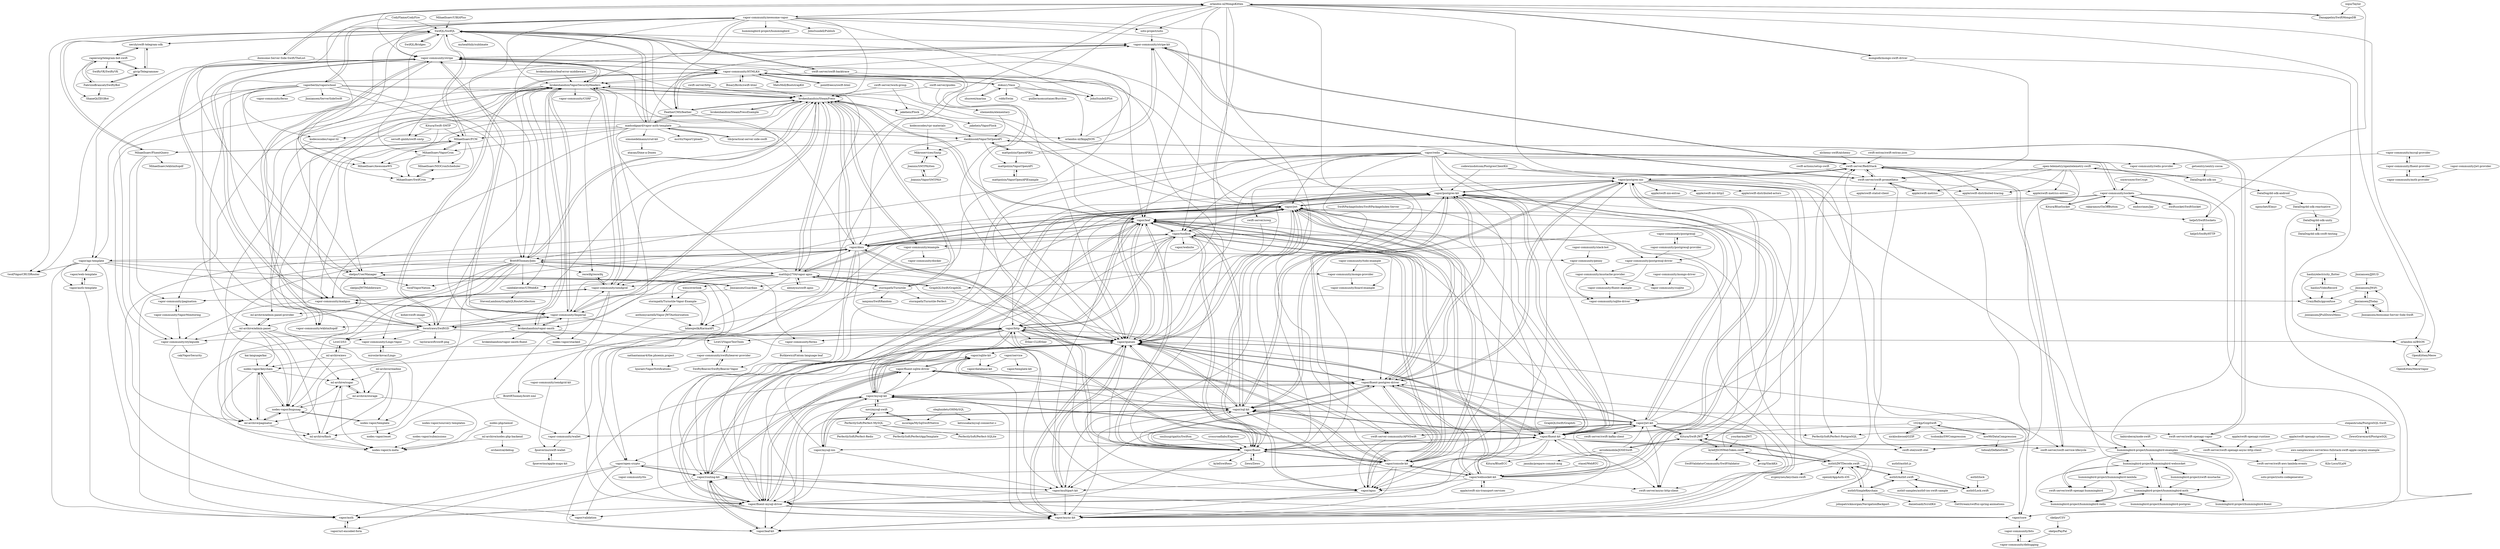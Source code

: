 digraph G {
"MihaelIsaev/UIKitPlus" -> "SwifQL/SwifQL" ["e"=1]
"vapor-community/HTMLKit" -> "MatsMoll/BootstrapKit"
"vapor-community/HTMLKit" -> "vapor-community/stripe"
"vapor-community/HTMLKit" -> "pointfreeco/swift-html" ["e"=1]
"vapor-community/HTMLKit" -> "BinaryBirds/swift-html" ["e"=1]
"vapor-community/HTMLKit" -> "JohnSundell/Plot" ["e"=1]
"vapor-community/HTMLKit" -> "sliemeobn/elementary" ["e"=1]
"vapor-community/HTMLKit" -> "SwifQL/SwifQL"
"vapor-community/HTMLKit" -> "FeatherCMS/feather" ["e"=1]
"vapor-community/HTMLKit" -> "twostraws/SwiftGD"
"vapor-community/HTMLKit" -> "swift-server-community/APNSwift" ["e"=1]
"vapor-community/HTMLKit" -> "vapor-community/stripe-kit"
"vapor-community/HTMLKit" -> "vapor/leaf"
"vapor-community/HTMLKit" -> "vapor-community/mailgun"
"vapor-community/HTMLKit" -> "dokun1/Vaux"
"vapor-community/HTMLKit" -> "brokenhandsio/VaporSecurityHeaders"
"Kitura/Swift-JWT" -> "kylef/JSONWebToken.swift"
"Kitura/Swift-JWT" -> "auth0/JWTDecode.swift"
"Kitura/Swift-JWT" -> "vapor/jwt-kit"
"Kitura/Swift-JWT" -> "vapor/jwt"
"Kitura/Swift-JWT" -> "airsidemobile/JOSESwift"
"givip/Telegrammer" -> "rapierorg/telegram-bot-swift"
"givip/Telegrammer" -> "FabrizioBrancati/SwiftyBot"
"givip/Telegrammer" -> "nerzh/swift-telegram-sdk"
"auth0/auth0.js" -> "auth0/Auth0.swift" ["e"=1]
"vapor/postgres-nio" -> "vapor/postgres-kit"
"vapor/postgres-nio" -> "vapor/sql-kit"
"vapor/postgres-nio" -> "vapor/fluent-kit"
"vapor/postgres-nio" -> "vapor/fluent-postgres-driver"
"vapor/postgres-nio" -> "swift-server/RediStack"
"vapor/postgres-nio" -> "vapor/queues"
"vapor/postgres-nio" -> "swift-server/async-http-client" ["e"=1]
"vapor/postgres-nio" -> "swift-server/swift-service-lifecycle" ["e"=1]
"vapor/postgres-nio" -> "vapor/async-kit"
"vapor/postgres-nio" -> "apple/swift-nio-extras" ["e"=1]
"vapor/postgres-nio" -> "apple/swift-nio-http2" ["e"=1]
"vapor/postgres-nio" -> "apple/swift-distributed-tracing" ["e"=1]
"vapor/postgres-nio" -> "swift-server/sswg" ["e"=1]
"vapor/postgres-nio" -> "hummingbird-project/hummingbird-examples"
"vapor/postgres-nio" -> "apple/swift-distributed-actors" ["e"=1]
"vaporberlin/vaporschool" -> "vapor-community/awesome-vapor"
"vaporberlin/vaporschool" -> "kodecocodes/vapor-til"
"vaporberlin/vaporschool" -> "brokenhandsio/SteamPress"
"vaporberlin/vaporschool" -> "BrettRToomey/Jobs"
"vaporberlin/vaporschool" -> "vapor-community/styleguide"
"vaporberlin/vaporschool" -> "skelpo/UserManager"
"vaporberlin/vaporschool" -> "vapor-community/ferno"
"vaporberlin/vaporschool" -> "ml-archive/admin-panel"
"vaporberlin/vaporschool" -> "brokenhandsio/vapor-oauth"
"vaporberlin/vaporschool" -> "vapor/leaf"
"vaporberlin/vaporschool" -> "Jinxiansen/ServerSideSwift" ["e"=1]
"vaporberlin/vaporschool" -> "vapor/api-template"
"pointfreeco/swift-html" -> "vapor-community/HTMLKit" ["e"=1]
"airsidemobile/JOSESwift" -> "Kitura/Swift-JWT"
"airsidemobile/JOSESwift" -> "janniks/prepare-commit-msg"
"airsidemobile/JOSESwift" -> "vapor/jwt-kit"
"airsidemobile/JOSESwift" -> "Kitura/BlueECC" ["e"=1]
"vapor-community/awesome-vapor" -> "vaporberlin/vaporschool"
"vapor-community/awesome-vapor" -> "brokenhandsio/SteamPress"
"vapor-community/awesome-vapor" -> "vapor/fluent"
"vapor-community/awesome-vapor" -> "orlandos-nl/MongoKitten"
"vapor-community/awesome-vapor" -> "soto-project/soto" ["e"=1]
"vapor-community/awesome-vapor" -> "FeatherCMS/feather" ["e"=1]
"vapor-community/awesome-vapor" -> "JohnSundell/Plot" ["e"=1]
"vapor-community/awesome-vapor" -> "hummingbird-project/hummingbird" ["e"=1]
"vapor-community/awesome-vapor" -> "JohnSundell/Publish" ["e"=1]
"vapor-community/awesome-vapor" -> "brokenhandsio/VaporSecurityHeaders"
"vapor-community/awesome-vapor" -> "skelpo/UserManager"
"vapor-community/awesome-vapor" -> "vapor-community/stripe"
"vapor-community/awesome-vapor" -> "twostraws/SwiftGD"
"vapor-community/awesome-vapor" -> "BrettRToomey/Jobs"
"vapor-community/awesome-vapor" -> "vapor/leaf"
"swift-server-community/APNSwift" -> "vapor/apns" ["e"=1]
"swift-server-community/APNSwift" -> "vapor/jwt-kit" ["e"=1]
"yourkarma/JWT" -> "kylef/JSONWebToken.swift"
"apple/swift-metrics" -> "swift-server/swift-prometheus" ["e"=1]
"zhuowei/marina" -> "dokun1/Vaux"
"dokun1/Vaux" -> "zhuowei/marina"
"dokun1/Vaux" -> "robb/Swim" ["e"=1]
"dokun1/Vaux" -> "vapor-community/HTMLKit"
"dokun1/Vaux" -> "orlandos-nl/IkigaJSON" ["e"=1]
"dokun1/Vaux" -> "JohnSundell/Plot" ["e"=1]
"dokun1/Vaux" -> "guillermomuntaner/Burritos" ["e"=1]
"apple/swift-nio-transport-services" -> "vapor/websocket-kit" ["e"=1]
"MihaelIsaev/AwesomeWS" -> "MihaelIsaev/SwifCron"
"vapor/fluent-kit" -> "vapor/fluent-postgres-driver"
"vapor/fluent-kit" -> "vapor/sql-kit"
"vapor/fluent-kit" -> "vapor/postgres-nio"
"vapor/fluent-kit" -> "vapor/queues"
"vapor/fluent-kit" -> "vapor/postgres-kit"
"vapor/fluent-kit" -> "vapor/async-kit"
"vapor/fluent-kit" -> "vapor/fluent"
"vapor/fluent-kit" -> "vapor/jwt-kit"
"vapor/fluent-kit" -> "vapor/mysql-nio"
"vapor/fluent-kit" -> "swift-otel/swift-otel" ["e"=1]
"vapor/fluent-kit" -> "vapor/fluent-mysql-driver"
"vapor/fluent-kit" -> "swift-server/swift-service-lifecycle" ["e"=1]
"vapor/fluent-kit" -> "vapor/multipart-kit"
"vapor/fluent-kit" -> "vapor/apns"
"vapor/fluent-kit" -> "hummingbird-project/hummingbird-examples"
"vapor/mysql-nio" -> "vapor/mysql-kit"
"vapor/mysql-nio" -> "vapor/fluent-mysql-driver"
"vapor/mysql-nio" -> "vapor/fluent-kit"
"vapor/mysql-nio" -> "vapor/sql-kit"
"vapor/mysql-nio" -> "vapor/multipart-kit"
"vapor/mysql-nio" -> "vapor/queues"
"CodyFlame/CodyFire" -> "MihaelIsaev/AwesomeWS" ["e"=1]
"CodyFlame/CodyFire" -> "SwifQL/SwifQL" ["e"=1]
"swift-server/sswg" -> "vapor/queues" ["e"=1]
"codewinsdotcom/PostgresClientKit" -> "vapor/postgres-nio"
"codewinsdotcom/PostgresClientKit" -> "vapor/postgres-kit"
"codewinsdotcom/PostgresClientKit" -> "PerfectlySoft/Perfect-PostgreSQL"
"mongodb/mongo-swift-driver" -> "orlandos-nl/MongoKitten" ["e"=1]
"mongodb/mongo-swift-driver" -> "orlandos-nl/BSON" ["e"=1]
"mongodb/mongo-swift-driver" -> "swift-server/swift-prometheus" ["e"=1]
"vapor-community/mailgun" -> "vapor-community/sendgrid"
"vapor-community/mailgun" -> "vapor-community/stripe"
"vapor-community/mailgun" -> "vapor-community/styleguide"
"vapor-community/mailgun" -> "vapor-community/Imperial"
"SwifQL/SwifQL" -> "SwifQL/Bridges"
"SwifQL/SwifQL" -> "MihaelIsaev/FluentQuery"
"SwifQL/SwifQL" -> "MihaelIsaev/FCM"
"SwifQL/SwifQL" -> "swift-server/swift-backtrace" ["e"=1]
"SwifQL/SwifQL" -> "MihaelIsaev/AwesomeWS"
"SwifQL/SwifQL" -> "MihaelIsaev/SwifCron"
"SwifQL/SwifQL" -> "vapor-community/stripe-kit"
"SwifQL/SwifQL" -> "MihaelIsaev/VaporCron"
"SwifQL/SwifQL" -> "madsodgaard/vapor-auth-template"
"SwifQL/SwifQL" -> "vapor/queues"
"SwifQL/SwifQL" -> "brokenhandsio/VaporSecurityHeaders"
"SwifQL/SwifQL" -> "myhealthily/sublimate"
"SwifQL/SwifQL" -> "twof/VaporCRUDRouter"
"SwifQL/SwifQL" -> "nerzh/swift-telegram-sdk"
"miroslavkovac/Lingo" -> "vapor-community/Lingo-Vapor"
"mattpolzin/OpenAPIKit" -> "mattpolzin/VaporOpenAPI" ["e"=1]
"mattpolzin/OpenAPIKit" -> "dankinsoid/VaporToOpenAPI" ["e"=1]
"mattpolzin/OpenAPIKit" -> "vapor-community/stripe-kit" ["e"=1]
"mattpolzin/OpenAPIKit" -> "swift-server/RediStack" ["e"=1]
"swift-server/swift-prometheus" -> "swift-otel/swift-otel" ["e"=1]
"swift-server/swift-prometheus" -> "apple/swift-metrics-extras" ["e"=1]
"swift-server/swift-prometheus" -> "swift-server/RediStack"
"swift-server/swift-prometheus" -> "apple/swift-metrics" ["e"=1]
"swift-server/swift-prometheus" -> "apple/swift-statsd-client" ["e"=1]
"swift-server/swift-prometheus" -> "vapor-community/stripe-kit"
"vapor/leaf-kit" -> "vapor/async-kit"
"vapor/leaf-kit" -> "vapor/routing-kit"
"vapor/websocket-kit" -> "vapor/queues"
"vapor/websocket-kit" -> "vapor/postgres-kit"
"vapor/websocket-kit" -> "vapor/fluent-postgres-driver"
"vapor/websocket-kit" -> "apple/swift-nio-transport-services" ["e"=1]
"vapor/websocket-kit" -> "vapor/sql-kit"
"vapor/websocket-kit" -> "vapor/leaf"
"vapor/websocket-kit" -> "vapor/fluent-kit"
"vapor/websocket-kit" -> "vapor/postgres-nio"
"vapor/websocket-kit" -> "vapor/apns"
"vapor/websocket-kit" -> "swift-server/RediStack"
"vapor/websocket-kit" -> "vapor/console-kit"
"vapor/websocket-kit" -> "swift-server/async-http-client" ["e"=1]
"vapor/websocket-kit" -> "vapor/fluent-mysql-driver"
"MihaelIsaev/FluentQuery" -> "SwifQL/SwifQL"
"MihaelIsaev/FluentQuery" -> "vapor-community/pagination"
"MihaelIsaev/FluentQuery" -> "vapor-community/styleguide"
"MihaelIsaev/FluentQuery" -> "MihaelIsaev/wkhtmltopdf"
"MihaelIsaev/FluentQuery" -> "MihaelIsaev/FCM"
"vapor-community/styleguide" -> "cak/VaporSecurity"
"vapor-community/styleguide" -> "ml-archive/flash"
"swift-server/RediStack" -> "swift-server/swift-prometheus"
"swift-server/RediStack" -> "vapor-community/stripe-kit"
"swift-server/RediStack" -> "swift-otel/swift-otel" ["e"=1]
"swift-server/RediStack" -> "hummingbird-project/hummingbird-examples"
"swift-server/RediStack" -> "vapor/postgres-nio"
"swift-server/RediStack" -> "swift-server/swift-service-lifecycle" ["e"=1]
"swift-server/RediStack" -> "vapor/queues"
"swift-server/RediStack" -> "hummingbird-project/hummingbird-websocket"
"swift-server/RediStack" -> "apple/swift-distributed-tracing" ["e"=1]
"auth0/Lock.swift" -> "auth0/Auth0.swift"
"vapor-community/Lingo-Vapor" -> "miroslavkovac/Lingo"
"vapor-community/stripe-kit" -> "vapor-community/stripe"
"vapor-community/stripe-kit" -> "swift-server/RediStack"
"vapor-community/stripe-kit" -> "swift-server/swift-prometheus"
"vapor-community/stripe-kit" -> "vapor/apns"
"vapor-community/stripe-kit" -> "sersoft-gmbh/swift-smtp"
"orlandos-nl/IkigaJSON" -> "vapor-community/stripe-kit" ["e"=1]
"orlandos-nl/IkigaJSON" -> "SwifQL/SwifQL" ["e"=1]
"MihaelIsaev/FCM" -> "MihaelIsaev/VaporCron"
"MihaelIsaev/FCM" -> "SwifQL/SwifQL"
"MihaelIsaev/FCM" -> "MihaelIsaev/NIOCronScheduler"
"MihaelIsaev/FCM" -> "MihaelIsaev/SwifCron"
"MihaelIsaev/FCM" -> "MihaelIsaev/AwesomeWS"
"MihaelIsaev/FCM" -> "MihaelIsaev/FluentQuery"
"vapor/fluent-postgres-driver" -> "vapor/postgres-kit"
"vapor/fluent-postgres-driver" -> "vapor/fluent-kit"
"vapor/fluent-postgres-driver" -> "vapor/queues"
"vapor/fluent-postgres-driver" -> "vapor/sql-kit"
"vapor/fluent-postgres-driver" -> "vapor/postgres-nio"
"vapor/fluent-postgres-driver" -> "vapor/fluent-sqlite-driver"
"vapor/fluent-postgres-driver" -> "vapor/async-kit"
"vapor/fluent-postgres-driver" -> "vapor/apns"
"vapor/fluent-postgres-driver" -> "vapor/fluent-mysql-driver"
"vapor/fluent-postgres-driver" -> "vapor/fluent"
"vapor/fluent-postgres-driver" -> "vapor/sqlite-kit"
"vapor/fluent-postgres-driver" -> "vapor/mysql-kit"
"vapor/fluent-postgres-driver" -> "vapor/leaf"
"vapor/fluent-postgres-driver" -> "vapor/jwt"
"vapor/fluent-postgres-driver" -> "vapor/websocket-kit"
"vapor/sql-kit" -> "vapor/fluent-kit"
"vapor/sql-kit" -> "vapor/postgres-kit"
"vapor/sql-kit" -> "vapor/postgres-nio"
"vapor/sql-kit" -> "vapor/fluent-postgres-driver"
"vapor/sql-kit" -> "vapor/sqlite-kit"
"vapor/sql-kit" -> "vapor/queues"
"vapor/sql-kit" -> "vapor/mysql-kit"
"vapor/sql-kit" -> "vapor/fluent-sqlite-driver"
"vapor/sql-kit" -> "vapor/mysql-nio"
"vapor/sql-kit" -> "vapor/fluent-mysql-driver"
"vapor/sql-kit" -> "swift-server/async-http-client" ["e"=1]
"vapor/sql-kit" -> "vapor/multipart-kit"
"vapor/sql-kit" -> "vapor/jwt-kit"
"vapor/sql-kit" -> "vapor/async-kit"
"vapor/sql-kit" -> "vapor/leaf"
"kodecocodes/vapor-til" -> "brokenhandsio/VaporSecurityHeaders"
"kodecocodes/vapor-til" -> "vapor-community/wkhtmltopdf"
"vapor/apns" -> "vapor/queues"
"vapor/apns" -> "vapor/async-kit"
"vapor/apns" -> "vapor/fluent-postgres-driver"
"swift-server/swift-backtrace" -> "SwifQL/SwifQL" ["e"=1]
"swift-server/swift-backtrace" -> "vapor/apns" ["e"=1]
"swift-server/swift-backtrace" -> "vapor/queues" ["e"=1]
"swift-server/swift-backtrace" -> "brokenhandsio/VaporSecurityHeaders" ["e"=1]
"vapor/postgres-kit" -> "vapor/postgres-nio"
"vapor/postgres-kit" -> "vapor/fluent-postgres-driver"
"vapor/postgres-kit" -> "vapor/sql-kit"
"vapor/postgres-kit" -> "vapor/fluent-kit"
"vapor/postgres-kit" -> "vapor/queues"
"vapor/postgres-kit" -> "vapor/fluent-mysql-driver"
"vapor/postgres-kit" -> "vapor/async-kit"
"vapor/postgres-kit" -> "vapor/apns"
"vapor/postgres-kit" -> "vapor/mysql-kit"
"vapor/postgres-kit" -> "vapor/multipart-kit"
"vapor/postgres-kit" -> "vapor/websocket-kit"
"vapor/postgres-kit" -> "vapor/jwt"
"LiveUI/VaporTestTools" -> "vapor-community/swiftybeaver-provider"
"vapor-community/Imperial" -> "brokenhandsio/VaporSecurityHeaders"
"vapor-community/Imperial" -> "brokenhandsio/vapor-oauth"
"vapor-community/Imperial" -> "vapor-community/mailgun"
"vapor-community/Imperial" -> "twostraws/SwiftGD"
"vapor-community/Imperial" -> "vapor-community/wallet"
"vapor-community/Imperial" -> "vapor-community/stripe"
"vapor-community/Imperial" -> "vapor-community/sendgrid"
"vapor-community/Imperial" -> "vapor-community/wkhtmltopdf"
"vapor-community/Imperial" -> "vapor/apns"
"vapor-community/Imperial" -> "brokenhandsio/SteamPress"
"nodes-vapor/sourcery-templates" -> "nodes-vapor/submissions"
"nodes-vapor/submissions" -> "nodes-vapor/n-meta"
"vapor/async-kit" -> "vapor/routing-kit"
"vapor/async-kit" -> "vapor/queues"
"vapor/async-kit" -> "vapor/leaf-kit"
"nathantannar4/the.phoenix.project" -> "hjuraev/VaporNotifications"
"vapor/queues" -> "vapor/async-kit"
"vapor/queues" -> "vapor/apns"
"vapor/queues" -> "vapor/fluent-postgres-driver"
"vapor/queues" -> "vapor/fluent-kit"
"vapor/queues" -> "vapor/fluent-mysql-driver"
"vapor/queues" -> "vapor/postgres-kit"
"vapor/queues" -> "vapor/routing-kit"
"vapor/queues" -> "vapor/leaf-kit"
"vapor/queues" -> "vapor/sql-kit"
"vapor/queues" -> "vapor/multipart-kit"
"vapor/queues" -> "vapor/leaf"
"vapor/queues" -> "vapor/jwt"
"vapor/queues" -> "vapor/http"
"vapor/queues" -> "vapor/jwt-kit"
"vapor/queues" -> "vapor/sqlite-kit"
"brokenhandsio/leaf-error-middleware" -> "brokenhandsio/VaporSecurityHeaders"
"Mikroservices/Smtp" -> "Joannis/SMTPKitten"
"MihaelIsaev/SwifCron" -> "MihaelIsaev/NIOCronScheduler"
"MihaelIsaev/NIOCronScheduler" -> "MihaelIsaev/SwifCron"
"MihaelIsaev/VaporCron" -> "MihaelIsaev/NIOCronScheduler"
"MihaelIsaev/VaporCron" -> "MihaelIsaev/SwifCron"
"MihaelIsaev/VaporCron" -> "MihaelIsaev/FCM"
"MihaelIsaev/VaporCron" -> "MihaelIsaev/AwesomeWS"
"skelpo/CSV" -> "skelpo/PayPal"
"vapor/fluent-sqlite-driver" -> "vapor/sqlite-kit"
"vapor/fluent-sqlite-driver" -> "vapor/fluent-mysql-driver"
"vapor/fluent-sqlite-driver" -> "vapor/async-kit"
"vapor/fluent-sqlite-driver" -> "vapor/fluent-postgres-driver"
"vapor/fluent-sqlite-driver" -> "vapor/routing-kit"
"vapor/fluent-sqlite-driver" -> "vapor/leaf-kit"
"vapor-community/pagination" -> "vapor-community/VaporMonitoring"
"Jinxiansen/Guardian" -> "skelpo/UserManager"
"Jinxiansen/Guardian" -> "vapor-community/pagination"
"Jinxiansen/Guardian" -> "CrazyBalls/ggconfuse"
"vapor-community/VaporMonitoring" -> "vapor-community/styleguide"
"vapor-community/VaporMonitoring" -> "vapor-community/pagination"
"skelpo/PayPal" -> "vapor-community/debugging"
"skelpo/UserManager" -> "skelpo/JWTMiddleware"
"skelpo/UserManager" -> "Jinxiansen/Guardian"
"skelpo/UserManager" -> "twof/VaporNation"
"skelpo/UserManager" -> "ml-archive/admin-panel-provider"
"vapor/url-encoded-form" -> "vapor/auth"
"tib/practical-server-side-swift" -> "madsodgaard/vapor-auth-template" ["e"=1]
"tib/practical-server-side-swift" -> "brokenhandsio/SteamPress" ["e"=1]
"auth0/SimpleKeychain" -> "auth0/JWTDecode.swift"
"auth0/SimpleKeychain" -> "johnpatrickmorgan/NavigationBackport" ["e"=1]
"auth0/SimpleKeychain" -> "auth0/Auth0.swift"
"auth0/SimpleKeychain" -> "danielsaidi/ScrollKit" ["e"=1]
"auth0/SimpleKeychain" -> "GetStream/swiftui-spring-animations" ["e"=1]
"swiftsocket/SwiftSocket" -> "vapor-community/sockets" ["e"=1]
"FeatherCMS/feather" -> "madsodgaard/vapor-auth-template" ["e"=1]
"FeatherCMS/feather" -> "brokenhandsio/SteamPress" ["e"=1]
"FeatherCMS/feather" -> "vapor-community/HTMLKit" ["e"=1]
"FeatherCMS/feather" -> "vapor-community/Imperial" ["e"=1]
"FeatherCMS/feather" -> "SwifQL/SwifQL" ["e"=1]
"swift-actions/setup-swift" -> "swift-server/swift-prometheus" ["e"=1]
"auth0/lock" -> "auth0/Lock.swift" ["e"=1]
"helje5/SwiftSockets" -> "helje5/SwiftyHTTP"
"madsodgaard/vapor-auth-template" -> "tib/practical-server-side-swift" ["e"=1]
"madsodgaard/vapor-auth-template" -> "SwifQL/SwifQL"
"madsodgaard/vapor-auth-template" -> "MihaelIsaev/FCM"
"madsodgaard/vapor-auth-template" -> "FeatherCMS/feather" ["e"=1]
"madsodgaard/vapor-auth-template" -> "brokenhandsio/vapor-oauth"
"madsodgaard/vapor-auth-template" -> "simonedelmann/crud-kit"
"madsodgaard/vapor-auth-template" -> "vapor/queues"
"madsodgaard/vapor-auth-template" -> "vapor-community/mailgun"
"madsodgaard/vapor-auth-template" -> "dankinsoid/VaporToOpenAPI"
"madsodgaard/vapor-auth-template" -> "vapor-community/stripe-kit"
"madsodgaard/vapor-auth-template" -> "kodecocodes/vapor-til"
"madsodgaard/vapor-auth-template" -> "vapor-community/stripe"
"madsodgaard/vapor-auth-template" -> "mcritz/VaporUploads"
"madsodgaard/vapor-auth-template" -> "orlandos-nl/IkigaJSON" ["e"=1]
"madsodgaard/vapor-auth-template" -> "MihaelIsaev/VaporCron"
"swift-server/swift-service-lifecycle" -> "swift-server/RediStack" ["e"=1]
"1024jp/GzipSwift" -> "mw99/DataCompression"
"1024jp/GzipSwift" -> "nicklockwood/GZIP" ["e"=1]
"1024jp/GzipSwift" -> "tsolomko/SWCompression" ["e"=1]
"1024jp/GzipSwift" -> "Kitura/Swift-JWT"
"auth0/JWTDecode.swift" -> "kylef/JSONWebToken.swift"
"auth0/JWTDecode.swift" -> "Kitura/Swift-JWT"
"auth0/JWTDecode.swift" -> "auth0/SimpleKeychain"
"auth0/JWTDecode.swift" -> "auth0/Lock.swift"
"auth0/JWTDecode.swift" -> "auth0/Auth0.swift"
"auth0/JWTDecode.swift" -> "evgenyneu/keychain-swift" ["e"=1]
"auth0/JWTDecode.swift" -> "openid/AppAuth-iOS" ["e"=1]
"kodecocodes/vpr-materials" -> "dankinsoid/VaporToOpenAPI"
"kodecocodes/vpr-materials" -> "Mikroservices/Smtp"
"izqui/Taylor" -> "Danappelxx/SwiftMongoDB" ["e"=1]
"izqui/Taylor" -> "helje5/SwiftSockets" ["e"=1]
"open-telemetry/opentelemetry-swift" -> "apple/swift-distributed-tracing" ["e"=1]
"open-telemetry/opentelemetry-swift" -> "swift-otel/swift-otel" ["e"=1]
"open-telemetry/opentelemetry-swift" -> "DataDog/dd-sdk-ios"
"open-telemetry/opentelemetry-swift" -> "apple/swift-metrics" ["e"=1]
"open-telemetry/opentelemetry-swift" -> "swift-server/swift-prometheus"
"open-telemetry/opentelemetry-swift" -> "apple/swift-metrics-extras" ["e"=1]
"vapor/jwt-kit" -> "vapor/fluent-kit"
"vapor/jwt-kit" -> "vapor/queues"
"vapor/jwt-kit" -> "vapor/jwt"
"vapor/jwt-kit" -> "vapor/multipart-kit"
"vapor/jwt-kit" -> "vapor/sql-kit"
"vapor/jwt-kit" -> "vapor/fluent-postgres-driver"
"vapor/jwt-kit" -> "Kitura/Swift-JWT"
"vapor/jwt-kit" -> "swift-server/swift-kafka-client" ["e"=1]
"vapor/jwt-kit" -> "swift-server/async-http-client" ["e"=1]
"vapor/jwt-kit" -> "vapor/async-kit"
"vapor/jwt-kit" -> "swift-server/swift-openapi-vapor"
"vapor/jwt-kit" -> "vapor-community/wallet"
"vapor/jwt-kit" -> "swift-server-community/APNSwift" ["e"=1]
"vapor/jwt-kit" -> "swift-server/RediStack"
"vapor/jwt-kit" -> "vapor/postgres-kit"
"DataDog/dd-sdk-reactnative" -> "DataDog/dd-sdk-unity"
"swift-server/guides" -> "vapor/queues" ["e"=1]
"swift-server/guides" -> "brokenhandsio/SteamPress" ["e"=1]
"haolizi/electricity_flutter" -> "haolizi/VideoRecord"
"haolizi/electricity_flutter" -> "CrazyBalls/ggconfuse"
"swift-extras/swift-extras-json" -> "swift-server/RediStack" ["e"=1]
"DataDog/dd-sdk-ios" -> "open-telemetry/opentelemetry-swift"
"DataDog/dd-sdk-ios" -> "DataDog/dd-sdk-android"
"vapor-community/wallet" -> "fpseverino/swift-wallet"
"Joannis/VaporSMTPKit" -> "Joannis/SMTPKitten"
"Joannis/VaporSMTPKit" -> "Mikroservices/Smtp"
"alchemy-swift/alchemy" -> "swift-server/RediStack" ["e"=1]
"SwiftPackageIndex/SwiftPackageIndex-Server" -> "vapor/fluent-kit" ["e"=1]
"SwiftPackageIndex/SwiftPackageIndex-Server" -> "vapor/leaf" ["e"=1]
"simonedelmann/crud-kit" -> "atacan/Dime-a-Dozen"
"DataDog/dd-sdk-android" -> "xgouchet/Elmyr"
"DataDog/dd-sdk-android" -> "DataDog/dd-sdk-reactnative"
"mattpolzin/VaporOpenAPI" -> "mattpolzin/VaporOpenAPIExample"
"SwifQL/Bridges" -> "SwifQL/SwifQL"
"Joannis/SMTPKitten" -> "Joannis/VaporSMTPKit"
"Joannis/SMTPKitten" -> "Mikroservices/Smtp"
"DataDog/dd-sdk-swift-testing" -> "DataDog/dd-sdk-unity"
"vapor-community/sendgrid-kit" -> "fpseverino/swift-wallet"
"mattpolzin/VaporOpenAPIExample" -> "mattpolzin/VaporOpenAPI"
"kabiroberai/node-swift" -> "hummingbird-project/hummingbird-examples" ["e"=1]
"kylef/JSONWebToken.swift" -> "Kitura/Swift-JWT"
"kylef/JSONWebToken.swift" -> "auth0/JWTDecode.swift"
"kylef/JSONWebToken.swift" -> "vapor/jwt"
"kylef/JSONWebToken.swift" -> "SwiftValidatorCommunity/SwiftValidator" ["e"=1]
"kylef/JSONWebToken.swift" -> "pvzig/SlackKit" ["e"=1]
"koher/swift-image" -> "twostraws/SwiftGD" ["e"=1]
"hummingbird-project/swift-mustache" -> "hummingbird-project/hummingbird-websocket"
"hummingbird-project/swift-mustache" -> "hummingbird-project/hummingbird-auth"
"stasel/WebRTC" -> "vapor/websocket-kit" ["e"=1]
"rapierorg/telegram-bot-swift" -> "givip/Telegrammer"
"rapierorg/telegram-bot-swift" -> "FabrizioBrancati/SwiftyBot"
"rapierorg/telegram-bot-swift" -> "nerzh/swift-telegram-sdk"
"rapierorg/telegram-bot-swift" -> "ShaneQi/ZEGBot"
"rapierorg/telegram-bot-swift" -> "SwiftyVK/SwiftyVK" ["e"=1]
"hummingbird-project/hummingbird-websocket" -> "hummingbird-project/hummingbird-auth"
"hummingbird-project/hummingbird-websocket" -> "hummingbird-project/swift-mustache"
"hummingbird-project/hummingbird-websocket" -> "hummingbird-project/hummingbird-redis"
"hummingbird-project/hummingbird-websocket" -> "swift-server/swift-openapi-hummingbird"
"hummingbird-project/hummingbird-websocket" -> "hummingbird-project/hummingbird-lambda"
"hummingbird-project/hummingbird-examples" -> "hummingbird-project/hummingbird-auth"
"hummingbird-project/hummingbird-examples" -> "hummingbird-project/hummingbird-lambda"
"hummingbird-project/hummingbird-examples" -> "hummingbird-project/hummingbird-websocket"
"hummingbird-project/hummingbird-examples" -> "hummingbird-project/hummingbird-fluent"
"hummingbird-project/hummingbird-examples" -> "swift-server/swift-aws-lambda-events"
"hummingbird-project/hummingbird-examples" -> "swift-server/swift-openapi-hummingbird"
"BinaryBirds/swift-html" -> "vapor-community/HTMLKit" ["e"=1]
"BinaryBirds/swift-html" -> "brokenhandsio/SteamPress" ["e"=1]
"auth0/Auth0.swift" -> "auth0/Lock.swift"
"auth0/Auth0.swift" -> "auth0/SimpleKeychain"
"auth0/Auth0.swift" -> "auth0/JWTDecode.swift"
"auth0/Auth0.swift" -> "auth0-samples/auth0-ios-swift-sample"
"aws-samples/aws-serverless-fullstack-swift-apple-carplay-example" -> "swift-server/swift-aws-lambda-events"
"aws-samples/aws-serverless-fullstack-swift-apple-carplay-example" -> "Kilo-Loco/SLaM"
"swift-server/swift-aws-lambda-events" -> "soto-project/soto-codegenerator"
"nerzh/swift-telegram-sdk" -> "rapierorg/telegram-bot-swift"
"nerzh/swift-telegram-sdk" -> "givip/Telegrammer"
"nerzh/swift-telegram-sdk" -> "SwifQL/SwifQL"
"hummingbird-project/hummingbird-redis" -> "hummingbird-project/hummingbird-auth"
"hummingbird-project/hummingbird-fluent" -> "hummingbird-project/hummingbird-auth"
"hummingbird-project/hummingbird-auth" -> "hummingbird-project/hummingbird-fluent"
"hummingbird-project/hummingbird-auth" -> "hummingbird-project/hummingbird-redis"
"hummingbird-project/hummingbird-auth" -> "hummingbird-project/hummingbird-websocket"
"hummingbird-project/hummingbird-auth" -> "hummingbird-project/hummingbird-postgres"
"hummingbird-project/hummingbird-lambda" -> "hummingbird-project/hummingbird-redis"
"hummingbird-project/hummingbird-lambda" -> "swift-server/swift-openapi-hummingbird"
"hummingbird-project/hummingbird-lambda" -> "hummingbird-project/hummingbird-auth"
"nicklockwood/GZIP" -> "1024jp/GzipSwift" ["e"=1]
"Zewo/Zewo" -> "vapor/fluent" ["e"=1]
"ZewoGraveyard/PostgreSQL" -> "stepanhruda/PostgreSQL-Swift"
"Danappelxx/SwiftMongoDB" -> "orlandos-nl/MongoKitten"
"oleghnidets/OHMySQL" -> "ketzusaka/mysql-connector-c"
"oleghnidets/OHMySQL" -> "mcorega/MySqlSwiftNative"
"dankinsoid/VaporToOpenAPI" -> "swift-server/swift-openapi-vapor"
"dankinsoid/VaporToOpenAPI" -> "mattpolzin/VaporOpenAPI"
"dankinsoid/VaporToOpenAPI" -> "Mikroservices/Smtp"
"dankinsoid/VaporToOpenAPI" -> "mattpolzin/OpenAPIKit" ["e"=1]
"dankinsoid/VaporToOpenAPI" -> "vapor-community/wallet"
"novi/mysql-swift" -> "mcorega/MySqlSwiftNative"
"novi/mysql-swift" -> "PerfectlySoft/Perfect-MySQL"
"novi/mysql-swift" -> "vapor/mysql-kit"
"vapor-community/example" -> "vapor-community/penny"
"vapor-community/example" -> "vapor-community/docker"
"vapor-community/example" -> "brokenhandsio/SteamPress"
"vapor-community/example" -> "SwiftyBeaver/SwiftyBeaver-Vapor"
"stepanhruda/PostgreSQL-Swift" -> "ZewoGraveyard/PostgreSQL"
"stepanhruda/PostgreSQL-Swift" -> "PerfectlySoft/Perfect-PostgreSQL"
"mcorega/MySqlSwiftNative" -> "novi/mysql-swift"
"nodes-php/nemid" -> "nodes-vapor/n-meta"
"nodes-php/nemid" -> "ml-archive/nodes-php-backend"
"ml-archive/nodes-php-backend" -> "nodes-vapor/n-meta"
"ml-archive/nodes-php-backend" -> "orchestral/debug"
"sauliusgrigaitis/Swifton" -> "vapor/fluent" ["e"=1]
"openid/AppAuth-iOS" -> "auth0/JWTDecode.swift" ["e"=1]
"vapor/fluent" -> "vapor/leaf"
"vapor/fluent" -> "vapor/fluent-kit"
"vapor/fluent" -> "vapor/fluent-postgres-driver"
"vapor/fluent" -> "vapor/jwt"
"vapor/fluent" -> "vapor/docs"
"vapor/fluent" -> "vapor/queues"
"vapor/fluent" -> "vapor/http"
"vapor/fluent" -> "vapor/sql-kit"
"vapor/fluent" -> "vapor/postgres-kit"
"vapor/fluent" -> "vapor/console-kit"
"vapor/fluent" -> "swift-server/async-http-client" ["e"=1]
"vapor/fluent" -> "vapor/toolbox"
"vapor/fluent" -> "Zewo/Zewo" ["e"=1]
"vapor/fluent" -> "vapor/fluent-mysql-driver"
"vapor/fluent" -> "kylef/swiftenv" ["e"=1]
"vapor/fluent-mysql-driver" -> "vapor/core"
"vapor/fluent-mysql-driver" -> "vapor/fluent-sqlite-driver"
"vapor/fluent-mysql-driver" -> "vapor/sqlite-kit"
"vapor/fluent-mysql-driver" -> "vapor/queues"
"vapor/fluent-mysql-driver" -> "vapor/mysql-kit"
"vapor/fluent-mysql-driver" -> "vapor/validation"
"vapor/fluent-mysql-driver" -> "vapor/leaf-kit"
"vapor/fluent-mysql-driver" -> "vapor/async-kit"
"vapor/fluent-mysql-driver" -> "vapor/auth"
"soyersoyer/SwCrypt" -> "vapor-community/sockets" ["e"=1]
"vapor/toolbox" -> "vapor/leaf"
"vapor/toolbox" -> "vapor/http"
"vapor/toolbox" -> "vapor/console-kit"
"vapor/toolbox" -> "vapor/jwt"
"vapor/toolbox" -> "vapor/routing-kit"
"vapor/toolbox" -> "vapor/queues"
"vapor/toolbox" -> "vapor/fluent-postgres-driver"
"vapor/toolbox" -> "vapor/docs"
"vapor/toolbox" -> "vapor/fluent-mysql-driver"
"vapor/toolbox" -> "vapor/fluent-kit"
"vapor/toolbox" -> "vapor/async-kit"
"vapor/toolbox" -> "vapor/fluent"
"vapor/toolbox" -> "vapor/website"
"vapor/toolbox" -> "vapor-community/example"
"vapor/toolbox" -> "vapor/leaf-kit"
"vapor/redis" -> "swift-server/RediStack"
"vapor/redis" -> "vapor/jwt"
"vapor/redis" -> "vapor-community/sockets"
"vapor/redis" -> "vapor/fluent-mysql-driver"
"vapor/redis" -> "vapor/http"
"vapor/redis" -> "vapor-community/redis-provider"
"vapor/redis" -> "vapor/postgres-kit"
"vapor/redis" -> "BrettRToomey/Jobs"
"vapor/redis" -> "vapor-community/postgresql-driver"
"vapor/redis" -> "vapor/fluent"
"vapor/redis" -> "vapor/toolbox"
"vapor/redis" -> "vapor/fluent-kit"
"vapor/redis" -> "vapor/core"
"vapor/redis" -> "vapor/queues"
"crossroadlabs/Express" -> "vapor/fluent" ["e"=1]
"getsentry/sentry-cocoa" -> "DataDog/dd-sdk-ios" ["e"=1]
"Kitura/BlueSocket" -> "vapor-community/sockets" ["e"=1]
"Kitura/BlueSocket" -> "helje5/SwiftSockets" ["e"=1]
"alexeyxo/swift-apns" -> "matthijs2704/vapor-apns"
"orlandos-nl/MongoKitten" -> "mongodb/mongo-swift-driver" ["e"=1]
"orlandos-nl/MongoKitten" -> "OpenKitten/Meow"
"orlandos-nl/MongoKitten" -> "Danappelxx/SwiftMongoDB"
"orlandos-nl/MongoKitten" -> "orlandos-nl/BSON"
"orlandos-nl/MongoKitten" -> "vapor/fluent"
"orlandos-nl/MongoKitten" -> "soto-project/soto" ["e"=1]
"orlandos-nl/MongoKitten" -> "vapor-community/awesome-vapor"
"orlandos-nl/MongoKitten" -> "Awesome-Server-Side-Swift/TheList" ["e"=1]
"orlandos-nl/MongoKitten" -> "matthijs2704/vapor-apns"
"orlandos-nl/MongoKitten" -> "vapor/docs"
"orlandos-nl/MongoKitten" -> "swift-server/async-http-client" ["e"=1]
"orlandos-nl/MongoKitten" -> "vapor-community/stripe"
"orlandos-nl/MongoKitten" -> "vapor/toolbox"
"orlandos-nl/MongoKitten" -> "vapor/jwt"
"orlandos-nl/MongoKitten" -> "GraphQLSwift/GraphQL" ["e"=1]
"vapor-community/mongo-driver" -> "vapor-community/sqlite-driver"
"vapor-community/mongo-driver" -> "vapor-community/csqlite"
"PerfectlySoft/Perfect-MySQL" -> "PerfectlySoft/Perfect-SQLite"
"PerfectlySoft/Perfect-MySQL" -> "PerfectlySoft/Perfect-Redis"
"PerfectlySoft/Perfect-MySQL" -> "novi/mysql-swift"
"PerfectlySoft/Perfect-MySQL" -> "PerfectlySoft/Perfect-PostgreSQL"
"PerfectlySoft/Perfect-MySQL" -> "PerfectlySoft/PerfectAppTemplate"
"vapor-community/sockets" -> "vapor/redis"
"vapor-community/sockets" -> "Kitura/BlueSocket" ["e"=1]
"vapor-community/sockets" -> "vapor/http"
"vapor-community/sockets" -> "vapor/core"
"vapor-community/sockets" -> "helje5/SwiftSockets"
"vapor-community/sockets" -> "rakaramos/OnOffButton" ["e"=1]
"vapor-community/sockets" -> "swiftsocket/SwiftSocket" ["e"=1]
"vapor-community/sockets" -> "vapor/fluent"
"vapor-community/sockets" -> "endocrimes/Jay" ["e"=1]
"vapor-community/sockets" -> "vapor/jwt"
"orlandos-nl/BSON" -> "OpenKitten/Meow"
"orlandos-nl/BSON" -> "OpenKitten/MeowVapor"
"vapor-community/fluent-example" -> "vapor-community/sqlite-driver"
"vapor-community/postgresql-driver" -> "vapor-community/sqlite-driver"
"vapor-community/postgresql-driver" -> "vapor-community/fluent-example"
"vapor-community/postgresql-driver" -> "vapor-community/mustache-provider"
"vapor-community/mustache-provider" -> "vapor-community/sqlite-driver"
"vapor-community/mustache-provider" -> "vapor-community/fluent-example"
"vapor-community/mustache-provider" -> "vapor-community/csqlite"
"stormpath/Turnstile" -> "brokenhandsio/SteamPress"
"stormpath/Turnstile" -> "matthijs2704/vapor-apns"
"stormpath/Turnstile" -> "stormpath/Turnstile-Perfect" ["e"=1]
"stormpath/Turnstile" -> "iamjono/SwiftRandom" ["e"=1]
"stormpath/Turnstile" -> "vapor/jwt"
"stormpath/Turnstile" -> "kdawgwilk/KarmaAPI"
"Awesome-Server-Side-Swift/TheList" -> "brokenhandsio/SteamPress" ["e"=1]
"Awesome-Server-Side-Swift/TheList" -> "orlandos-nl/MongoKitten" ["e"=1]
"Awesome-Server-Side-Swift/TheList" -> "twostraws/SwiftGD" ["e"=1]
"vapor/http" -> "vapor/core"
"vapor/http" -> "vapor/leaf"
"vapor/http" -> "vapor/queues"
"vapor/http" -> "vapor/open-crypto"
"vapor/http" -> "vapor/auth"
"vapor/http" -> "vapor/routing-kit"
"vapor/http" -> "vapor/toolbox"
"vapor/http" -> "vapor-community/forms"
"vapor/http" -> "Ether-CLI/Ether"
"vapor/http" -> "vapor/fluent-mysql-driver"
"vapor/http" -> "vapor/console-kit"
"vapor/http" -> "vapor/fluent"
"vapor/http" -> "LiveUI/VaporTestTools"
"vapor/http" -> "vapor/mysql-kit"
"matthijs2704/vapor-apns" -> "BrettRToomey/Jobs"
"matthijs2704/vapor-apns" -> "brokenhandsio/SteamPress"
"matthijs2704/vapor-apns" -> "brokenhandsio/VaporSecurityHeaders"
"matthijs2704/vapor-apns" -> "alexeyxo/swift-apns"
"matthijs2704/vapor-apns" -> "vapor/jwt"
"matthijs2704/vapor-apns" -> "stormpath/Turnstile"
"matthijs2704/vapor-apns" -> "stormpath/Turnstile-Vapor-Example"
"matthijs2704/vapor-apns" -> "calebkleveter/UIWebKit"
"matthijs2704/vapor-apns" -> "swift-server-community/APNSwift" ["e"=1]
"matthijs2704/vapor-apns" -> "vapor-community/sendgrid"
"matthijs2704/vapor-apns" -> "wess/overlook"
"matthijs2704/vapor-apns" -> "GraphQLSwift/GraphQL" ["e"=1]
"matthijs2704/vapor-apns" -> "kdawgwilk/KarmaAPI"
"matthijs2704/vapor-apns" -> "twostraws/SwiftGD"
"matthijs2704/vapor-apns" -> "vapor/docs"
"swift-server/work-group" -> "jakeheis/Flock" ["e"=1]
"swift-server/work-group" -> "brokenhandsio/SteamPress" ["e"=1]
"vapor/mysql-kit" -> "vapor/mysql-nio"
"vapor/mysql-kit" -> "vapor/fluent-mysql-driver"
"vapor/mysql-kit" -> "vapor/sql-kit"
"vapor/mysql-kit" -> "vapor/core"
"vapor/mysql-kit" -> "vapor/queues"
"vapor/mysql-kit" -> "vapor/fluent-postgres-driver"
"vapor/mysql-kit" -> "vapor/postgres-kit"
"vapor/mysql-kit" -> "vapor/sqlite-kit"
"vapor/mysql-kit" -> "vapor/fluent-sqlite-driver"
"vapor/mysql-kit" -> "vapor/leaf"
"vapor/mysql-kit" -> "vapor/async-kit"
"vapor/mysql-kit" -> "vapor/console-kit"
"vapor/mysql-kit" -> "vapor/http"
"vapor/mysql-kit" -> "novi/mysql-swift"
"vapor/mysql-kit" -> "vapor/open-crypto"
"vapor/console-kit" -> "vapor/toolbox"
"vapor/console-kit" -> "vapor/jwt"
"vapor/console-kit" -> "vapor/http"
"vapor/console-kit" -> "vapor/queues"
"vapor/console-kit" -> "vapor/leaf"
"vapor/console-kit" -> "vapor/mysql-kit"
"vapor/console-kit" -> "vapor/fluent"
"vapor/console-kit" -> "vapor/postgres-kit"
"vapor/console-kit" -> "vapor/postgres-nio"
"vapor/console-kit" -> "vapor/routing-kit"
"vapor/console-kit" -> "vapor/async-kit"
"vapor/console-kit" -> "vapor/apns"
"vapor/console-kit" -> "vapor/multipart-kit"
"vapor/console-kit" -> "vapor/websocket-kit"
"vapor/console-kit" -> "vapor/sql-kit"
"vapor/leaf" -> "vapor/fluent"
"vapor/leaf" -> "vapor/http"
"vapor/leaf" -> "vapor/queues"
"vapor/leaf" -> "vapor/docs"
"vapor/leaf" -> "vapor/toolbox"
"vapor/leaf" -> "vapor/leaf-kit"
"vapor/leaf" -> "vapor/fluent-postgres-driver"
"vapor/leaf" -> "vapor/jwt"
"vapor/leaf" -> "vapor/mysql-kit"
"vapor/leaf" -> "vapor/fluent-kit"
"vapor/leaf" -> "vapor/console-kit"
"vapor/leaf" -> "vapor/sql-kit"
"vapor/leaf" -> "vapor/fluent-mysql-driver"
"vapor/leaf" -> "vapor/websocket-kit"
"vapor/leaf" -> "brokenhandsio/SteamPress"
"apple/swift-openapi-runtime" -> "swift-server/swift-openapi-async-http-client" ["e"=1]
"vapor/api-template" -> "vapor/validation"
"vapor/api-template" -> "vapor/auth"
"vapor/api-template" -> "vapor/web-template"
"vapor/api-template" -> "vapor-community/mongo-provider"
"vapor/api-template" -> "vapor/fluent-mysql-driver"
"vapor/api-template" -> "vapor/auth-template"
"vapor/api-template" -> "twof/VaporCRUDRouter"
"vapor/api-template" -> "vapor/open-crypto"
"vapor/docs" -> "vapor/leaf"
"vapor/docs" -> "brokenhandsio/SteamPress"
"vapor/docs" -> "vapor/queues"
"vapor/docs" -> "vapor/fluent"
"vapor/docs" -> "vapor/jwt"
"vapor/docs" -> "vapor/toolbox"
"vapor/docs" -> "vapor/http"
"vapor/docs" -> "BrettRToomey/Jobs"
"vapor/docs" -> "brokenhandsio/VaporSecurityHeaders"
"vapor/docs" -> "vapor/api-template"
"vapor/docs" -> "vapor/auth"
"vapor/docs" -> "vapor/fluent-mysql-driver"
"vapor/docs" -> "twof/VaporNation"
"vapor/docs" -> "vapor-community/Imperial"
"vapor/docs" -> "vapor/routing-kit"
"apple/swift-openapi-urlsession" -> "swift-server/swift-openapi-async-http-client" ["e"=1]
"swift-server/swift-openapi-async-http-client" -> "swift-server/swift-openapi-vapor"
"swift-server/swift-openapi-vapor" -> "swift-server/swift-openapi-async-http-client"
"swift-server/swift-openapi-vapor" -> "dankinsoid/VaporToOpenAPI"
"FabrizioBrancati/SwiftyBot" -> "givip/Telegrammer"
"FabrizioBrancati/SwiftyBot" -> "rapierorg/telegram-bot-swift"
"FabrizioBrancati/SwiftyBot" -> "ShaneQi/ZEGBot"
"vapor-community/slack-bot" -> "vapor-community/penny"
"vapor-community/postgresql" -> "vapor-community/postgresql-provider"
"vapor-community/postgresql" -> "vapor-community/postgresql-driver"
"vapor-community/postgresql-provider" -> "vapor-community/postgresql"
"vapor-community/postgresql-provider" -> "vapor-community/postgresql-driver"
"vapor-community/todo-example" -> "vapor-community/board-example"
"vapor-community/todo-example" -> "vapor-community/mongo-provider"
"vapor/jwt" -> "vapor/queues"
"vapor/jwt" -> "vapor/jwt-kit"
"vapor/jwt" -> "vapor/leaf"
"vapor/jwt" -> "vapor/fluent"
"vapor/jwt" -> "brokenhandsio/VaporSecurityHeaders"
"vapor/jwt" -> "vapor/fluent-postgres-driver"
"vapor/jwt" -> "matthijs2704/vapor-apns"
"vapor/jwt" -> "vapor/toolbox"
"vapor/jwt" -> "vapor/fluent-kit"
"vapor/jwt" -> "vapor/postgres-kit"
"vapor/jwt" -> "vapor/console-kit"
"vapor/jwt" -> "vapor-community/sendgrid"
"vapor/jwt" -> "vapor/docs"
"vapor/jwt" -> "vapor/apns"
"vapor/jwt" -> "vapor/multipart-kit"
"vapor/open-crypto" -> "vapor/core"
"vapor/open-crypto" -> "vapor/auth"
"vapor/open-crypto" -> "vapor-community/tls"
"vapor/open-crypto" -> "vapor/url-encoded-form"
"vapor/open-crypto" -> "vapor/routing-kit"
"vapor/open-crypto" -> "vapor/validation"
"Jinxiansen/JToday" -> "Jinxiansen/JWiFi"
"Jinxiansen/JToday" -> "jinxiansen/JPullDownMenu"
"Jinxiansen/JToday" -> "Jinxiansen/Awesome-Server-Side-Swift"
"wess/overlook" -> "kdawgwilk/KarmaAPI"
"wess/overlook" -> "stormpath/Turnstile-Vapor-Example"
"kai-language/kai" -> "nodes-vapor/keychain"
"vapor-community/mysql-provider" -> "vapor-community/fluent-provider"
"vapor-community/mysql-provider" -> "vapor-community/redis-provider"
"stormpath/Turnstile-Vapor-Example" -> "anthonycastelli/Vapor-JWTAuthorization"
"stormpath/Turnstile-Vapor-Example" -> "kdawgwilk/KarmaAPI"
"vapor-community/mongo-provider" -> "vapor-community/board-example"
"DataDog/dd-sdk-unity" -> "DataDog/dd-sdk-swift-testing"
"SwiftyBeaver/SwiftyBeaver-Vapor" -> "vapor-community/swiftybeaver-provider"
"vapor/sqlite-kit" -> "vapor/fluent-sqlite-driver"
"vapor/sqlite-kit" -> "vapor/database-kit"
"Jinxiansen/JWiFi" -> "Jinxiansen/JToday"
"Jinxiansen/JWiFi" -> "CrazyBalls/ggconfuse"
"vapor/core" -> "vapor-community/bits"
"vapor-community/penny" -> "vapor-community/sqlite-driver"
"vapor-community/penny" -> "vapor-community/mustache-provider"
"GraphQLSwift/GraphQL" -> "vapor/fluent" ["e"=1]
"GraphQLSwift/GraphQL" -> "matthijs2704/vapor-apns" ["e"=1]
"twostraws/SwiftGD" -> "vapor-community/Imperial"
"twostraws/SwiftGD" -> "vapor-community/stripe"
"twostraws/SwiftGD" -> "vapor-community/Lingo-Vapor"
"twostraws/SwiftGD" -> "LiveUI/S3"
"twostraws/SwiftGD" -> "brokenhandsio/SteamPress"
"twostraws/SwiftGD" -> "brokenhandsio/VaporSecurityHeaders"
"twostraws/SwiftGD" -> "vapor-community/HTMLKit"
"twostraws/SwiftGD" -> "vapor-community/styleguide"
"twostraws/SwiftGD" -> "tayloraswift/swift-png" ["e"=1]
"twostraws/SwiftGD" -> "orlandos-nl/BSON"
"twostraws/SwiftGD" -> "vapor/queues"
"vapor/routing-kit" -> "vapor/async-kit"
"vapor/routing-kit" -> "vapor/core"
"vapor/routing-kit" -> "vapor/leaf-kit"
"vapor/routing-kit" -> "vapor/queues"
"vapor/routing-kit" -> "vapor/multipart-kit"
"vapor/routing-kit" -> "vapor/open-crypto"
"vapor/routing-kit" -> "vapor/fluent-sqlite-driver"
"vapor/routing-kit" -> "vapor/fluent-mysql-driver"
"vapor/routing-kit" -> "vapor/auth"
"OpenKitten/Meow" -> "orlandos-nl/BSON"
"OpenKitten/Meow" -> "OpenKitten/MeowVapor"
"ml-archive/storage" -> "ml-archive/sugar"
"ml-archive/storage" -> "nodes-vapor/bugsnag"
"ml-archive/storage" -> "nodes-vapor/n-meta"
"ml-archive/paginator" -> "nodes-vapor/bugsnag"
"ml-archive/paginator" -> "nodes-vapor/keychain"
"ml-archive/paginator" -> "ml-archive/flash"
"GraphQLSwift/Graphiti" -> "vapor/fluent-kit" ["e"=1]
"LiveUI/S3" -> "ml-archive/aws"
"calebkleveter/UIWebKit" -> "StevenLambion/GraphQLRouteCollection"
"mw99/DataCompression" -> "tidwall/DeflateSwift"
"mw99/DataCompression" -> "1024jp/GzipSwift"
"BrettRToomey/Jobs" -> "matthijs2704/vapor-apns"
"BrettRToomey/Jobs" -> "brokenhandsio/SteamPress"
"BrettRToomey/Jobs" -> "reswifq/reswifq"
"BrettRToomey/Jobs" -> "brokenhandsio/VaporSecurityHeaders"
"BrettRToomey/Jobs" -> "ml-archive/paginator"
"BrettRToomey/Jobs" -> "ml-archive/admin-panel"
"BrettRToomey/Jobs" -> "LiveUI/S3"
"BrettRToomey/Jobs" -> "ml-archive/flash"
"BrettRToomey/Jobs" -> "vapor/queues"
"BrettRToomey/Jobs" -> "calebkleveter/UIWebKit"
"BrettRToomey/Jobs" -> "vapor-community/forms"
"BrettRToomey/Jobs" -> "vapor-community/Lingo-Vapor"
"BrettRToomey/Jobs" -> "nodes-vapor/bugsnag"
"BrettRToomey/Jobs" -> "skelpo/UserManager"
"BrettRToomey/Jobs" -> "vapor/docs"
"nodes-vapor/bugsnag" -> "nodes-vapor/n-meta"
"nodes-vapor/bugsnag" -> "ml-archive/sugar"
"nodes-vapor/bugsnag" -> "nodes-vapor/template"
"nodes-vapor/bugsnag" -> "nodes-vapor/keychain"
"nodes-vapor/bugsnag" -> "ml-archive/paginator"
"nodes-vapor/keychain" -> "nodes-vapor/n-meta"
"nodes-vapor/keychain" -> "nodes-vapor/bugsnag"
"nodes-vapor/keychain" -> "ml-archive/sugar"
"nodes-vapor/keychain" -> "ml-archive/paginator"
"ml-archive/admin-panel" -> "ml-archive/admin-panel-provider"
"ml-archive/admin-panel" -> "nodes-vapor/keychain"
"ml-archive/admin-panel" -> "nodes-vapor/template"
"ml-archive/admin-panel" -> "ml-archive/flash"
"ml-archive/admin-panel" -> "vapor-community/styleguide"
"ml-archive/admin-panel" -> "nodes-vapor/bugsnag"
"ml-archive/admin-panel" -> "ml-archive/paginator"
"ml-archive/admin-panel" -> "ml-archive/sugar"
"brokenhandsio/SteamPressExample" -> "brokenhandsio/SteamPress"
"brokenhandsio/SteamPressExample" -> "ml-archive/admin-panel-provider"
"jakeheis/Flock" -> "jakeheis/VaporFlock"
"brokenhandsio/SteamPress" -> "brokenhandsio/VaporSecurityHeaders"
"brokenhandsio/SteamPress" -> "brokenhandsio/SteamPressExample"
"brokenhandsio/SteamPress" -> "BrettRToomey/Jobs"
"brokenhandsio/SteamPress" -> "matthijs2704/vapor-apns"
"brokenhandsio/SteamPress" -> "skelpo/UserManager"
"brokenhandsio/SteamPress" -> "vapor/docs"
"brokenhandsio/SteamPress" -> "vapor-community/sendgrid"
"brokenhandsio/SteamPress" -> "stormpath/Turnstile"
"brokenhandsio/SteamPress" -> "vapor/jwt"
"brokenhandsio/SteamPress" -> "vapor-community/Imperial"
"brokenhandsio/SteamPress" -> "vapor-community/example"
"brokenhandsio/SteamPress" -> "vapor/leaf"
"brokenhandsio/SteamPress" -> "jakeheis/Flock"
"brokenhandsio/SteamPress" -> "FeatherCMS/feather" ["e"=1]
"brokenhandsio/SteamPress" -> "ml-archive/paginator"
"ml-archive/readme" -> "ml-archive/flash"
"ml-archive/readme" -> "ml-archive/sugar"
"ml-archive/readme" -> "nodes-vapor/template"
"ml-archive/readme" -> "ml-archive/storage"
"ml-archive/sugar" -> "nodes-vapor/n-meta"
"ml-archive/sugar" -> "ml-archive/storage"
"ml-archive/flash" -> "ml-archive/sugar"
"ml-archive/flash" -> "nodes-vapor/n-meta"
"vapor/multipart-kit" -> "vapor/async-kit"
"vapor/multipart-kit" -> "vapor/routing-kit"
"vapor/multipart-kit" -> "vapor/queues"
"vapor/multipart-kit" -> "vapor/fluent-mysql-driver"
"ml-archive/aws" -> "nodes-vapor/keychain"
"ml-archive/aws" -> "LiveUI/S3"
"ml-archive/aws" -> "ml-archive/storage"
"ml-archive/aws" -> "nodes-vapor/bugsnag"
"vapor-community/forms" -> "ButkiewiczP/atom-language-leaf"
"kdawgwilk/KarmaAPI" -> "BrettRToomey/brett-xml"
"anthonycastelli/Vapor-JWTAuthorization" -> "kdawgwilk/KarmaAPI"
"anthonycastelli/Vapor-JWTAuthorization" -> "stormpath/Turnstile-Vapor-Example"
"anthonycastelli/Vapor-JWTAuthorization" -> "nodes-vapor/keychain"
"soto-project/soto" -> "vapor-community/stripe-kit" ["e"=1]
"haolizi/VideoRecord" -> "haolizi/electricity_flutter"
"haolizi/VideoRecord" -> "CrazyBalls/ggconfuse"
"vapor/web-template" -> "vapor/auth-template"
"sliemeobn/elementary" -> "dankinsoid/VaporToOpenAPI" ["e"=1]
"Kitura/Swift-SMTP" -> "vapor-community/mailgun" ["e"=1]
"Kitura/Swift-SMTP" -> "MihaelIsaev/FCM" ["e"=1]
"Kitura/Swift-SMTP" -> "sersoft-gmbh/swift-smtp" ["e"=1]
"nodes-vapor/template" -> "nodes-vapor/bugsnag"
"nodes-vapor/template" -> "nodes-vapor/reset"
"brokenhandsio/VaporSecurityHeaders" -> "brokenhandsio/vapor-oauth"
"brokenhandsio/VaporSecurityHeaders" -> "calebkleveter/UIWebKit"
"brokenhandsio/VaporSecurityHeaders" -> "brokenhandsio/SteamPress"
"brokenhandsio/VaporSecurityHeaders" -> "vapor-community/CSRF"
"brokenhandsio/VaporSecurityHeaders" -> "ml-archive/paginator"
"brokenhandsio/VaporSecurityHeaders" -> "vapor-community/wkhtmltopdf"
"brokenhandsio/VaporSecurityHeaders" -> "vapor-community/sendgrid"
"brokenhandsio/VaporSecurityHeaders" -> "vapor-community/Imperial"
"brokenhandsio/VaporSecurityHeaders" -> "nodes-vapor/bugsnag"
"brokenhandsio/VaporSecurityHeaders" -> "reswifq/reswifq"
"brokenhandsio/VaporSecurityHeaders" -> "vapor-community/stripe"
"brokenhandsio/VaporSecurityHeaders" -> "vapor-community/pagination"
"brokenhandsio/VaporSecurityHeaders" -> "vapor-community/swiftybeaver-provider"
"vapor-community/stripe" -> "vapor-community/stripe-kit"
"vapor-community/stripe" -> "vapor-community/mailgun"
"vapor-community/stripe" -> "brokenhandsio/VaporSecurityHeaders"
"vapor-community/stripe" -> "vapor-community/wkhtmltopdf"
"vapor-community/stripe" -> "twof/VaporCRUDRouter"
"vapor-community/stripe" -> "Jinxiansen/Guardian"
"vapor-community/stripe" -> "vapor-community/Imperial"
"vapor-community/stripe" -> "skelpo/UserManager"
"vapor-community/stripe" -> "twostraws/SwiftGD"
"vapor-community/stripe" -> "vapor-community/HTMLKit"
"vapor-community/stripe" -> "swift-server/swift-prometheus"
"vapor-community/stripe" -> "vapor/api-template"
"vapor-community/stripe" -> "vapor-community/Lingo-Vapor"
"Jinxiansen/Awesome-Server-Side-Swift" -> "Jinxiansen/JToday"
"Jinxiansen/Awesome-Server-Side-Swift" -> "Jinxiansen/JWiFi"
"vapor-community/jwt-provider" -> "vapor-community/auth-provider"
"Jinxiansen/JJHUD" -> "Jinxiansen/JWiFi"
"vapor-community/fluent-provider" -> "vapor-community/auth-provider"
"vapor-community/fluent-provider" -> "vapor-community/mysql-provider"
"vapor-community/sendgrid" -> "reswifq/reswifq"
"vapor-community/sendgrid" -> "vapor-community/mailgun"
"vapor-community/sendgrid" -> "vapor-community/sendgrid-kit"
"vapor-community/sendgrid" -> "nodes-vapor/stacked"
"vapor-community/sendgrid" -> "brokenhandsio/VaporSecurityHeaders"
"BrettRToomey/brett-xml" -> "nodes-vapor/reset"
"reswifq/reswifq" -> "vapor-community/sendgrid"
"fpseverino/apple-maps-kit" -> "fpseverino/swift-wallet"
"vapor-community/auth-provider" -> "vapor-community/fluent-provider"
"vapor-community/bits" -> "vapor-community/debugging"
"vapor/auth" -> "vapor/url-encoded-form"
"vapor-community/debugging" -> "vapor-community/bits"
"swift-server/http" -> "brokenhandsio/SteamPress" ["e"=1]
"ml-archive/admin-panel-provider" -> "ml-archive/admin-panel"
"vapor/auth-template" -> "vapor/web-template"
"vapor/auth-template" -> "vapor/auth"
"vapor/service" -> "vapor/database-kit"
"vapor/service" -> "vapor/template-kit"
"brokenhandsio/vapor-oauth" -> "brokenhandsio/VaporSecurityHeaders"
"brokenhandsio/vapor-oauth" -> "ml-archive/paginator"
"brokenhandsio/vapor-oauth" -> "vapor-community/Imperial"
"brokenhandsio/vapor-oauth" -> "brokenhandsio/vapor-oauth-fluent"
"brokenhandsio/vapor-oauth" -> "LiveUI/VaporTestTools"
"brokenhandsio/vapor-oauth" -> "nodes-vapor/stacked"
"vapor-community/swiftybeaver-provider" -> "hjuraev/VaporNotifications"
"vapor-community/swiftybeaver-provider" -> "LiveUI/VaporTestTools"
"vapor-community/swiftybeaver-provider" -> "SwiftyBeaver/SwiftyBeaver-Vapor"
"fpseverino/swift-wallet" -> "fpseverino/apple-maps-kit"
"MihaelIsaev/UIKitPlus" ["l"="42.437,-27.141", "c"=69]
"SwifQL/SwifQL" ["l"="43.879,-27.306"]
"vapor-community/HTMLKit" ["l"="43.896,-27.261"]
"MatsMoll/BootstrapKit" ["l"="43.855,-27.272"]
"vapor-community/stripe" ["l"="43.944,-27.272"]
"pointfreeco/swift-html" ["l"="42.313,-26.847", "c"=69]
"BinaryBirds/swift-html" ["l"="42.097,-26.776", "c"=69]
"JohnSundell/Plot" ["l"="42.18,-26.905", "c"=69]
"sliemeobn/elementary" ["l"="42.067,-26.742", "c"=69]
"FeatherCMS/feather" ["l"="42.075,-26.764", "c"=69]
"twostraws/SwiftGD" ["l"="43.944,-27.257"]
"swift-server-community/APNSwift" ["l"="42.114,-26.707", "c"=69]
"vapor-community/stripe-kit" ["l"="43.937,-27.229"]
"vapor/leaf" ["l"="44.029,-27.231"]
"vapor-community/mailgun" ["l"="43.924,-27.267"]
"dokun1/Vaux" ["l"="43.804,-27.243"]
"brokenhandsio/VaporSecurityHeaders" ["l"="43.938,-27.245"]
"Kitura/Swift-JWT" ["l"="44.036,-27.088"]
"kylef/JSONWebToken.swift" ["l"="44.066,-27.067"]
"auth0/JWTDecode.swift" ["l"="44.066,-27.02"]
"vapor/jwt-kit" ["l"="44.028,-27.176"]
"vapor/jwt" ["l"="44.028,-27.211"]
"airsidemobile/JOSESwift" ["l"="44.012,-27.105"]
"givip/Telegrammer" ["l"="43.778,-27.402"]
"rapierorg/telegram-bot-swift" ["l"="43.756,-27.391"]
"FabrizioBrancati/SwiftyBot" ["l"="43.748,-27.418"]
"nerzh/swift-telegram-sdk" ["l"="43.804,-27.367"]
"auth0/auth0.js" ["l"="0.794,-35.737", "c"=1882]
"auth0/Auth0.swift" ["l"="44.091,-26.981"]
"vapor/postgres-nio" ["l"="44.065,-27.176"]
"vapor/postgres-kit" ["l"="44.066,-27.205"]
"vapor/sql-kit" ["l"="44.069,-27.194"]
"vapor/fluent-kit" ["l"="44.053,-27.198"]
"vapor/fluent-postgres-driver" ["l"="44.053,-27.211"]
"swift-server/RediStack" ["l"="44.012,-27.188"]
"vapor/queues" ["l"="44.04,-27.222"]
"swift-server/async-http-client" ["l"="42.116,-26.721", "c"=69]
"swift-server/swift-service-lifecycle" ["l"="42.114,-26.674", "c"=69]
"vapor/async-kit" ["l"="44.072,-27.214"]
"apple/swift-nio-extras" ["l"="42.141,-26.608", "c"=69]
"apple/swift-nio-http2" ["l"="42.139,-26.636", "c"=69]
"apple/swift-distributed-tracing" ["l"="42.132,-26.626", "c"=69]
"swift-server/sswg" ["l"="42.112,-26.639", "c"=69]
"hummingbird-project/hummingbird-examples" ["l"="44.089,-27.144"]
"apple/swift-distributed-actors" ["l"="42.143,-26.669", "c"=69]
"vaporberlin/vaporschool" ["l"="43.964,-27.277"]
"vapor-community/awesome-vapor" ["l"="43.987,-27.272"]
"kodecocodes/vapor-til" ["l"="43.931,-27.301"]
"brokenhandsio/SteamPress" ["l"="43.979,-27.228"]
"BrettRToomey/Jobs" ["l"="43.964,-27.234"]
"vapor-community/styleguide" ["l"="43.903,-27.277"]
"skelpo/UserManager" ["l"="43.955,-27.295"]
"vapor-community/ferno" ["l"="43.961,-27.331"]
"ml-archive/admin-panel" ["l"="43.897,-27.229"]
"brokenhandsio/vapor-oauth" ["l"="43.923,-27.253"]
"Jinxiansen/ServerSideSwift" ["l"="-52.009,-15.945", "c"=1008]
"vapor/api-template" ["l"="44.039,-27.294"]
"janniks/prepare-commit-msg" ["l"="43.995,-27.073"]
"Kitura/BlueECC" ["l"="46.201,-25.942", "c"=2]
"vapor/fluent" ["l"="44.045,-27.253"]
"orlandos-nl/MongoKitten" ["l"="44.011,-27.292"]
"soto-project/soto" ["l"="42.038,-26.702", "c"=69]
"hummingbird-project/hummingbird" ["l"="42.122,-26.752", "c"=69]
"JohnSundell/Publish" ["l"="42.207,-27.009", "c"=69]
"vapor/apns" ["l"="44.015,-27.212"]
"yourkarma/JWT" ["l"="44.117,-27.034"]
"apple/swift-metrics" ["l"="42.131,-26.704", "c"=69]
"swift-server/swift-prometheus" ["l"="43.943,-27.184"]
"zhuowei/marina" ["l"="43.761,-27.229"]
"robb/Swim" ["l"="42.76,-27.773", "c"=1171]
"orlandos-nl/IkigaJSON" ["l"="42.122,-26.686", "c"=69]
"guillermomuntaner/Burritos" ["l"="42.296,-26.989", "c"=69]
"apple/swift-nio-transport-services" ["l"="42.124,-26.609", "c"=69]
"vapor/websocket-kit" ["l"="44.039,-27.194"]
"MihaelIsaev/AwesomeWS" ["l"="43.842,-27.328"]
"MihaelIsaev/SwifCron" ["l"="43.848,-27.34"]
"vapor/mysql-nio" ["l"="44.09,-27.19"]
"swift-otel/swift-otel" ["l"="42.107,-26.608", "c"=69]
"vapor/fluent-mysql-driver" ["l"="44.072,-27.233"]
"vapor/multipart-kit" ["l"="44.082,-27.204"]
"vapor/mysql-kit" ["l"="44.093,-27.214"]
"CodyFlame/CodyFire" ["l"="42.492,-27.207", "c"=69]
"codewinsdotcom/PostgresClientKit" ["l"="44.135,-27.171"]
"PerfectlySoft/Perfect-PostgreSQL" ["l"="44.218,-27.164"]
"mongodb/mongo-swift-driver" ["l"="42.06,-26.62", "c"=69]
"orlandos-nl/BSON" ["l"="43.985,-27.324"]
"vapor-community/sendgrid" ["l"="43.95,-27.232"]
"vapor-community/Imperial" ["l"="43.957,-27.251"]
"SwifQL/Bridges" ["l"="43.846,-27.306"]
"MihaelIsaev/FluentQuery" ["l"="43.885,-27.333"]
"MihaelIsaev/FCM" ["l"="43.863,-27.325"]
"swift-server/swift-backtrace" ["l"="42.075,-26.658", "c"=69]
"MihaelIsaev/VaporCron" ["l"="43.866,-27.339"]
"madsodgaard/vapor-auth-template" ["l"="43.906,-27.295"]
"myhealthily/sublimate" ["l"="43.822,-27.32"]
"twof/VaporCRUDRouter" ["l"="43.954,-27.313"]
"miroslavkovac/Lingo" ["l"="43.906,-27.187"]
"vapor-community/Lingo-Vapor" ["l"="43.927,-27.218"]
"mattpolzin/OpenAPIKit" ["l"="42.16,-26.713", "c"=69]
"mattpolzin/VaporOpenAPI" ["l"="43.771,-27.26"]
"dankinsoid/VaporToOpenAPI" ["l"="43.831,-27.261"]
"apple/swift-metrics-extras" ["l"="42.082,-26.567", "c"=69]
"apple/swift-statsd-client" ["l"="42.09,-26.582", "c"=69]
"vapor/leaf-kit" ["l"="44.082,-27.227"]
"vapor/routing-kit" ["l"="44.084,-27.24"]
"vapor/console-kit" ["l"="44.06,-27.222"]
"vapor-community/pagination" ["l"="43.919,-27.319"]
"MihaelIsaev/wkhtmltopdf" ["l"="43.869,-27.372"]
"cak/VaporSecurity" ["l"="43.866,-27.286"]
"ml-archive/flash" ["l"="43.882,-27.221"]
"hummingbird-project/hummingbird-websocket" ["l"="44.084,-27.126"]
"auth0/Lock.swift" ["l"="44.083,-26.958"]
"sersoft-gmbh/swift-smtp" ["l"="43.879,-27.207"]
"MihaelIsaev/NIOCronScheduler" ["l"="43.848,-27.354"]
"vapor/fluent-sqlite-driver" ["l"="44.099,-27.226"]
"vapor/sqlite-kit" ["l"="44.111,-27.212"]
"vapor-community/wkhtmltopdf" ["l"="43.931,-27.282"]
"LiveUI/VaporTestTools" ["l"="43.985,-27.212"]
"vapor-community/swiftybeaver-provider" ["l"="43.964,-27.183"]
"vapor-community/wallet" ["l"="43.911,-27.226"]
"nodes-vapor/sourcery-templates" ["l"="43.765,-27.16"]
"nodes-vapor/submissions" ["l"="43.795,-27.17"]
"nodes-vapor/n-meta" ["l"="43.842,-27.185"]
"nathantannar4/the.phoenix.project" ["l"="43.936,-27.1"]
"hjuraev/VaporNotifications" ["l"="43.95,-27.13"]
"vapor/http" ["l"="44.069,-27.247"]
"brokenhandsio/leaf-error-middleware" ["l"="43.866,-27.253"]
"Mikroservices/Smtp" ["l"="43.757,-27.285"]
"Joannis/SMTPKitten" ["l"="43.733,-27.292"]
"skelpo/CSV" ["l"="44.252,-27.335"]
"skelpo/PayPal" ["l"="44.225,-27.32"]
"vapor-community/VaporMonitoring" ["l"="43.9,-27.318"]
"Jinxiansen/Guardian" ["l"="43.937,-27.342"]
"CrazyBalls/ggconfuse" ["l"="43.923,-27.44"]
"vapor-community/debugging" ["l"="44.189,-27.301"]
"skelpo/JWTMiddleware" ["l"="43.958,-27.349"]
"twof/VaporNation" ["l"="43.987,-27.303"]
"ml-archive/admin-panel-provider" ["l"="43.91,-27.247"]
"vapor/url-encoded-form" ["l"="44.094,-27.297"]
"vapor/auth" ["l"="44.069,-27.277"]
"tib/practical-server-side-swift" ["l"="42.036,-26.766", "c"=69]
"auth0/SimpleKeychain" ["l"="44.06,-26.983"]
"johnpatrickmorgan/NavigationBackport" ["l"="41.799,-28.215", "c"=174]
"danielsaidi/ScrollKit" ["l"="41.814,-28.172", "c"=174]
"GetStream/swiftui-spring-animations" ["l"="41.859,-28.163", "c"=174]
"swiftsocket/SwiftSocket" ["l"="45.663,-26.352", "c"=2]
"vapor-community/sockets" ["l"="44.121,-27.268"]
"swift-actions/setup-swift" ["l"="42.228,-26.598", "c"=69]
"auth0/lock" ["l"="0.832,-35.724", "c"=1882]
"helje5/SwiftSockets" ["l"="44.206,-27.285"]
"helje5/SwiftyHTTP" ["l"="44.249,-27.294"]
"simonedelmann/crud-kit" ["l"="43.899,-27.362"]
"mcritz/VaporUploads" ["l"="43.907,-27.34"]
"1024jp/GzipSwift" ["l"="43.988,-26.999"]
"mw99/DataCompression" ["l"="43.972,-26.962"]
"nicklockwood/GZIP" ["l"="44.087,-22.424", "c"=6]
"tsolomko/SWCompression" ["l"="43.615,-22.971", "c"=6]
"evgenyneu/keychain-swift" ["l"="45.506,-26.29", "c"=2]
"openid/AppAuth-iOS" ["l"="45.86,-26.31", "c"=2]
"kodecocodes/vpr-materials" ["l"="43.782,-27.284"]
"izqui/Taylor" ["l"="44.755,-27.865", "c"=395]
"Danappelxx/SwiftMongoDB" ["l"="44.025,-27.347"]
"open-telemetry/opentelemetry-swift" ["l"="43.856,-27.088"]
"DataDog/dd-sdk-ios" ["l"="43.819,-27.05"]
"swift-server/swift-kafka-client" ["l"="42.044,-26.421", "c"=69]
"swift-server/swift-openapi-vapor" ["l"="43.866,-27.231"]
"DataDog/dd-sdk-reactnative" ["l"="43.75,-26.968"]
"DataDog/dd-sdk-unity" ["l"="43.733,-26.949"]
"swift-server/guides" ["l"="42.09,-26.652", "c"=69]
"haolizi/electricity_flutter" ["l"="43.911,-27.465"]
"haolizi/VideoRecord" ["l"="43.928,-27.462"]
"swift-extras/swift-extras-json" ["l"="42.067,-26.696", "c"=69]
"DataDog/dd-sdk-android" ["l"="43.773,-27.005"]
"fpseverino/swift-wallet" ["l"="43.866,-27.216"]
"Joannis/VaporSMTPKit" ["l"="43.716,-27.289"]
"alchemy-swift/alchemy" ["l"="42.061,-26.643", "c"=69]
"SwiftPackageIndex/SwiftPackageIndex-Server" ["l"="42.202,-26.751", "c"=69]
"atacan/Dime-a-Dozen" ["l"="43.894,-27.389"]
"xgouchet/Elmyr" ["l"="43.741,-27"]
"mattpolzin/VaporOpenAPIExample" ["l"="43.747,-27.258"]
"DataDog/dd-sdk-swift-testing" ["l"="43.721,-26.935"]
"vapor-community/sendgrid-kit" ["l"="43.897,-27.216"]
"kabiroberai/node-swift" ["l"="42.148,-26.689", "c"=69]
"SwiftValidatorCommunity/SwiftValidator" ["l"="45.622,-26.041", "c"=2]
"pvzig/SlackKit" ["l"="42.05,-26.875", "c"=69]
"koher/swift-image" ["l"="7.334,-39.773", "c"=397]
"hummingbird-project/swift-mustache" ["l"="44.089,-27.102"]
"hummingbird-project/hummingbird-auth" ["l"="44.1,-27.113"]
"stasel/WebRTC" ["l"="65.128,-14.348", "c"=385]
"ShaneQi/ZEGBot" ["l"="43.723,-27.408"]
"SwiftyVK/SwiftyVK" ["l"="46.043,-26.238", "c"=2]
"hummingbird-project/hummingbird-redis" ["l"="44.111,-27.107"]
"swift-server/swift-openapi-hummingbird" ["l"="44.113,-27.135"]
"hummingbird-project/hummingbird-lambda" ["l"="44.113,-27.122"]
"hummingbird-project/hummingbird-fluent" ["l"="44.101,-27.127"]
"swift-server/swift-aws-lambda-events" ["l"="44.154,-27.096"]
"auth0-samples/auth0-ios-swift-sample" ["l"="44.12,-26.951"]
"aws-samples/aws-serverless-fullstack-swift-apple-carplay-example" ["l"="44.196,-27.062"]
"Kilo-Loco/SLaM" ["l"="44.219,-27.043"]
"soto-project/soto-codegenerator" ["l"="44.175,-27.084"]
"hummingbird-project/hummingbird-postgres" ["l"="44.12,-27.093"]
"Zewo/Zewo" ["l"="44.709,-27.873", "c"=395]
"ZewoGraveyard/PostgreSQL" ["l"="44.313,-27.146"]
"stepanhruda/PostgreSQL-Swift" ["l"="44.283,-27.151"]
"oleghnidets/OHMySQL" ["l"="44.269,-27.108"]
"ketzusaka/mysql-connector-c" ["l"="44.296,-27.092"]
"mcorega/MySqlSwiftNative" ["l"="44.222,-27.144"]
"novi/mysql-swift" ["l"="44.184,-27.18"]
"PerfectlySoft/Perfect-MySQL" ["l"="44.232,-27.182"]
"vapor-community/example" ["l"="44.005,-27.227"]
"vapor-community/penny" ["l"="44.057,-27.339"]
"vapor-community/docker" ["l"="44.006,-27.158"]
"SwiftyBeaver/SwiftyBeaver-Vapor" ["l"="43.984,-27.169"]
"nodes-php/nemid" ["l"="43.812,-27.174"]
"ml-archive/nodes-php-backend" ["l"="43.812,-27.16"]
"orchestral/debug" ["l"="43.791,-27.144"]
"sauliusgrigaitis/Swifton" ["l"="44.745,-27.888", "c"=395]
"vapor/docs" ["l"="44.014,-27.248"]
"vapor/toolbox" ["l"="44.052,-27.236"]
"kylef/swiftenv" ["l"="44.697,-27.894", "c"=395]
"vapor/core" ["l"="44.111,-27.251"]
"vapor/validation" ["l"="44.077,-27.29"]
"soyersoyer/SwCrypt" ["l"="45.855,-25.875", "c"=2]
"vapor/website" ["l"="44.13,-27.229"]
"vapor/redis" ["l"="44.079,-27.26"]
"vapor-community/redis-provider" ["l"="44.142,-27.305"]
"vapor-community/postgresql-driver" ["l"="44.108,-27.357"]
"crossroadlabs/Express" ["l"="44.725,-27.856", "c"=395]
"getsentry/sentry-cocoa" ["l"="54.645,-14.902", "c"=25]
"Kitura/BlueSocket" ["l"="45.873,-26.531", "c"=2]
"alexeyxo/swift-apns" ["l"="43.955,-27.161"]
"matthijs2704/vapor-apns" ["l"="43.967,-27.205"]
"OpenKitten/Meow" ["l"="43.999,-27.339"]
"Awesome-Server-Side-Swift/TheList" ["l"="45.794,-26.24", "c"=2]
"GraphQLSwift/GraphQL" ["l"="41.989,-26.815", "c"=69]
"vapor-community/mongo-driver" ["l"="44.091,-27.406"]
"vapor-community/sqlite-driver" ["l"="44.086,-27.376"]
"vapor-community/csqlite" ["l"="44.093,-27.391"]
"PerfectlySoft/Perfect-SQLite" ["l"="44.273,-27.185"]
"PerfectlySoft/Perfect-Redis" ["l"="44.256,-27.195"]
"PerfectlySoft/PerfectAppTemplate" ["l"="44.256,-27.17"]
"rakaramos/OnOffButton" ["l"="45.648,-25.627", "c"=2]
"endocrimes/Jay" ["l"="44.665,-27.767", "c"=395]
"OpenKitten/MeowVapor" ["l"="43.988,-27.353"]
"vapor-community/fluent-example" ["l"="44.104,-27.377"]
"vapor-community/mustache-provider" ["l"="44.087,-27.365"]
"stormpath/Turnstile" ["l"="43.981,-27.189"]
"stormpath/Turnstile-Perfect" ["l"="45.25,-26.682", "c"=2]
"iamjono/SwiftRandom" ["l"="42.384,-26.451", "c"=69]
"kdawgwilk/KarmaAPI" ["l"="43.936,-27.164"]
"vapor/open-crypto" ["l"="44.096,-27.274"]
"vapor-community/forms" ["l"="44.026,-27.276"]
"Ether-CLI/Ether" ["l"="44.147,-27.252"]
"stormpath/Turnstile-Vapor-Example" ["l"="43.921,-27.158"]
"calebkleveter/UIWebKit" ["l"="43.938,-27.203"]
"wess/overlook" ["l"="43.93,-27.14"]
"swift-server/work-group" ["l"="44.644,-27.818", "c"=395]
"jakeheis/Flock" ["l"="43.974,-27.14"]
"apple/swift-openapi-runtime" ["l"="42.221,-26.694", "c"=69]
"swift-server/swift-openapi-async-http-client" ["l"="43.835,-27.228"]
"vapor/web-template" ["l"="44.065,-27.325"]
"vapor-community/mongo-provider" ["l"="44.097,-27.335"]
"vapor/auth-template" ["l"="44.067,-27.31"]
"apple/swift-openapi-urlsession" ["l"="42.21,-26.646", "c"=69]
"vapor-community/slack-bot" ["l"="44.057,-27.383"]
"vapor-community/postgresql" ["l"="44.137,-27.402"]
"vapor-community/postgresql-provider" ["l"="44.14,-27.384"]
"vapor-community/todo-example" ["l"="44.134,-27.355"]
"vapor-community/board-example" ["l"="44.12,-27.344"]
"vapor-community/tls" ["l"="44.123,-27.304"]
"Jinxiansen/JToday" ["l"="43.904,-27.539"]
"Jinxiansen/JWiFi" ["l"="43.91,-27.511"]
"jinxiansen/JPullDownMenu" ["l"="43.902,-27.565"]
"Jinxiansen/Awesome-Server-Side-Swift" ["l"="43.883,-27.533"]
"kai-language/kai" ["l"="43.842,-27.151"]
"nodes-vapor/keychain" ["l"="43.88,-27.188"]
"vapor-community/mysql-provider" ["l"="44.185,-27.339"]
"vapor-community/fluent-provider" ["l"="44.206,-27.357"]
"anthonycastelli/Vapor-JWTAuthorization" ["l"="43.899,-27.156"]
"vapor/database-kit" ["l"="44.188,-27.224"]
"vapor-community/bits" ["l"="44.165,-27.284"]
"LiveUI/S3" ["l"="43.916,-27.199"]
"tayloraswift/swift-png" ["l"="42.036,-26.576", "c"=69]
"ml-archive/storage" ["l"="43.856,-27.179"]
"ml-archive/sugar" ["l"="43.862,-27.2"]
"nodes-vapor/bugsnag" ["l"="43.89,-27.202"]
"ml-archive/paginator" ["l"="43.911,-27.213"]
"GraphQLSwift/Graphiti" ["l"="41.993,-26.757", "c"=69]
"ml-archive/aws" ["l"="43.885,-27.175"]
"StevenLambion/GraphQLRouteCollection" ["l"="43.921,-27.175"]
"tidwall/DeflateSwift" ["l"="43.961,-26.933"]
"reswifq/reswifq" ["l"="43.972,-27.248"]
"nodes-vapor/template" ["l"="43.867,-27.19"]
"brokenhandsio/SteamPressExample" ["l"="43.948,-27.217"]
"jakeheis/VaporFlock" ["l"="43.968,-27.111"]
"ml-archive/readme" ["l"="43.843,-27.198"]
"ButkiewiczP/atom-language-leaf" ["l"="44.036,-27.311"]
"BrettRToomey/brett-xml" ["l"="43.896,-27.142"]
"Kitura/Swift-SMTP" ["l"="45.702,-26.053", "c"=2]
"nodes-vapor/reset" ["l"="43.87,-27.155"]
"vapor-community/CSRF" ["l"="43.883,-27.243"]
"vapor-community/jwt-provider" ["l"="44.242,-27.386"]
"vapor-community/auth-provider" ["l"="44.223,-27.372"]
"Jinxiansen/JJHUD" ["l"="43.936,-27.534"]
"nodes-vapor/stacked" ["l"="43.919,-27.237"]
"fpseverino/apple-maps-kit" ["l"="43.841,-27.213"]
"swift-server/http" ["l"="44.647,-27.854", "c"=395]
"vapor/service" ["l"="44.242,-27.233"]
"vapor/template-kit" ["l"="44.274,-27.241"]
"brokenhandsio/vapor-oauth-fluent" ["l"="43.88,-27.272"]
}
